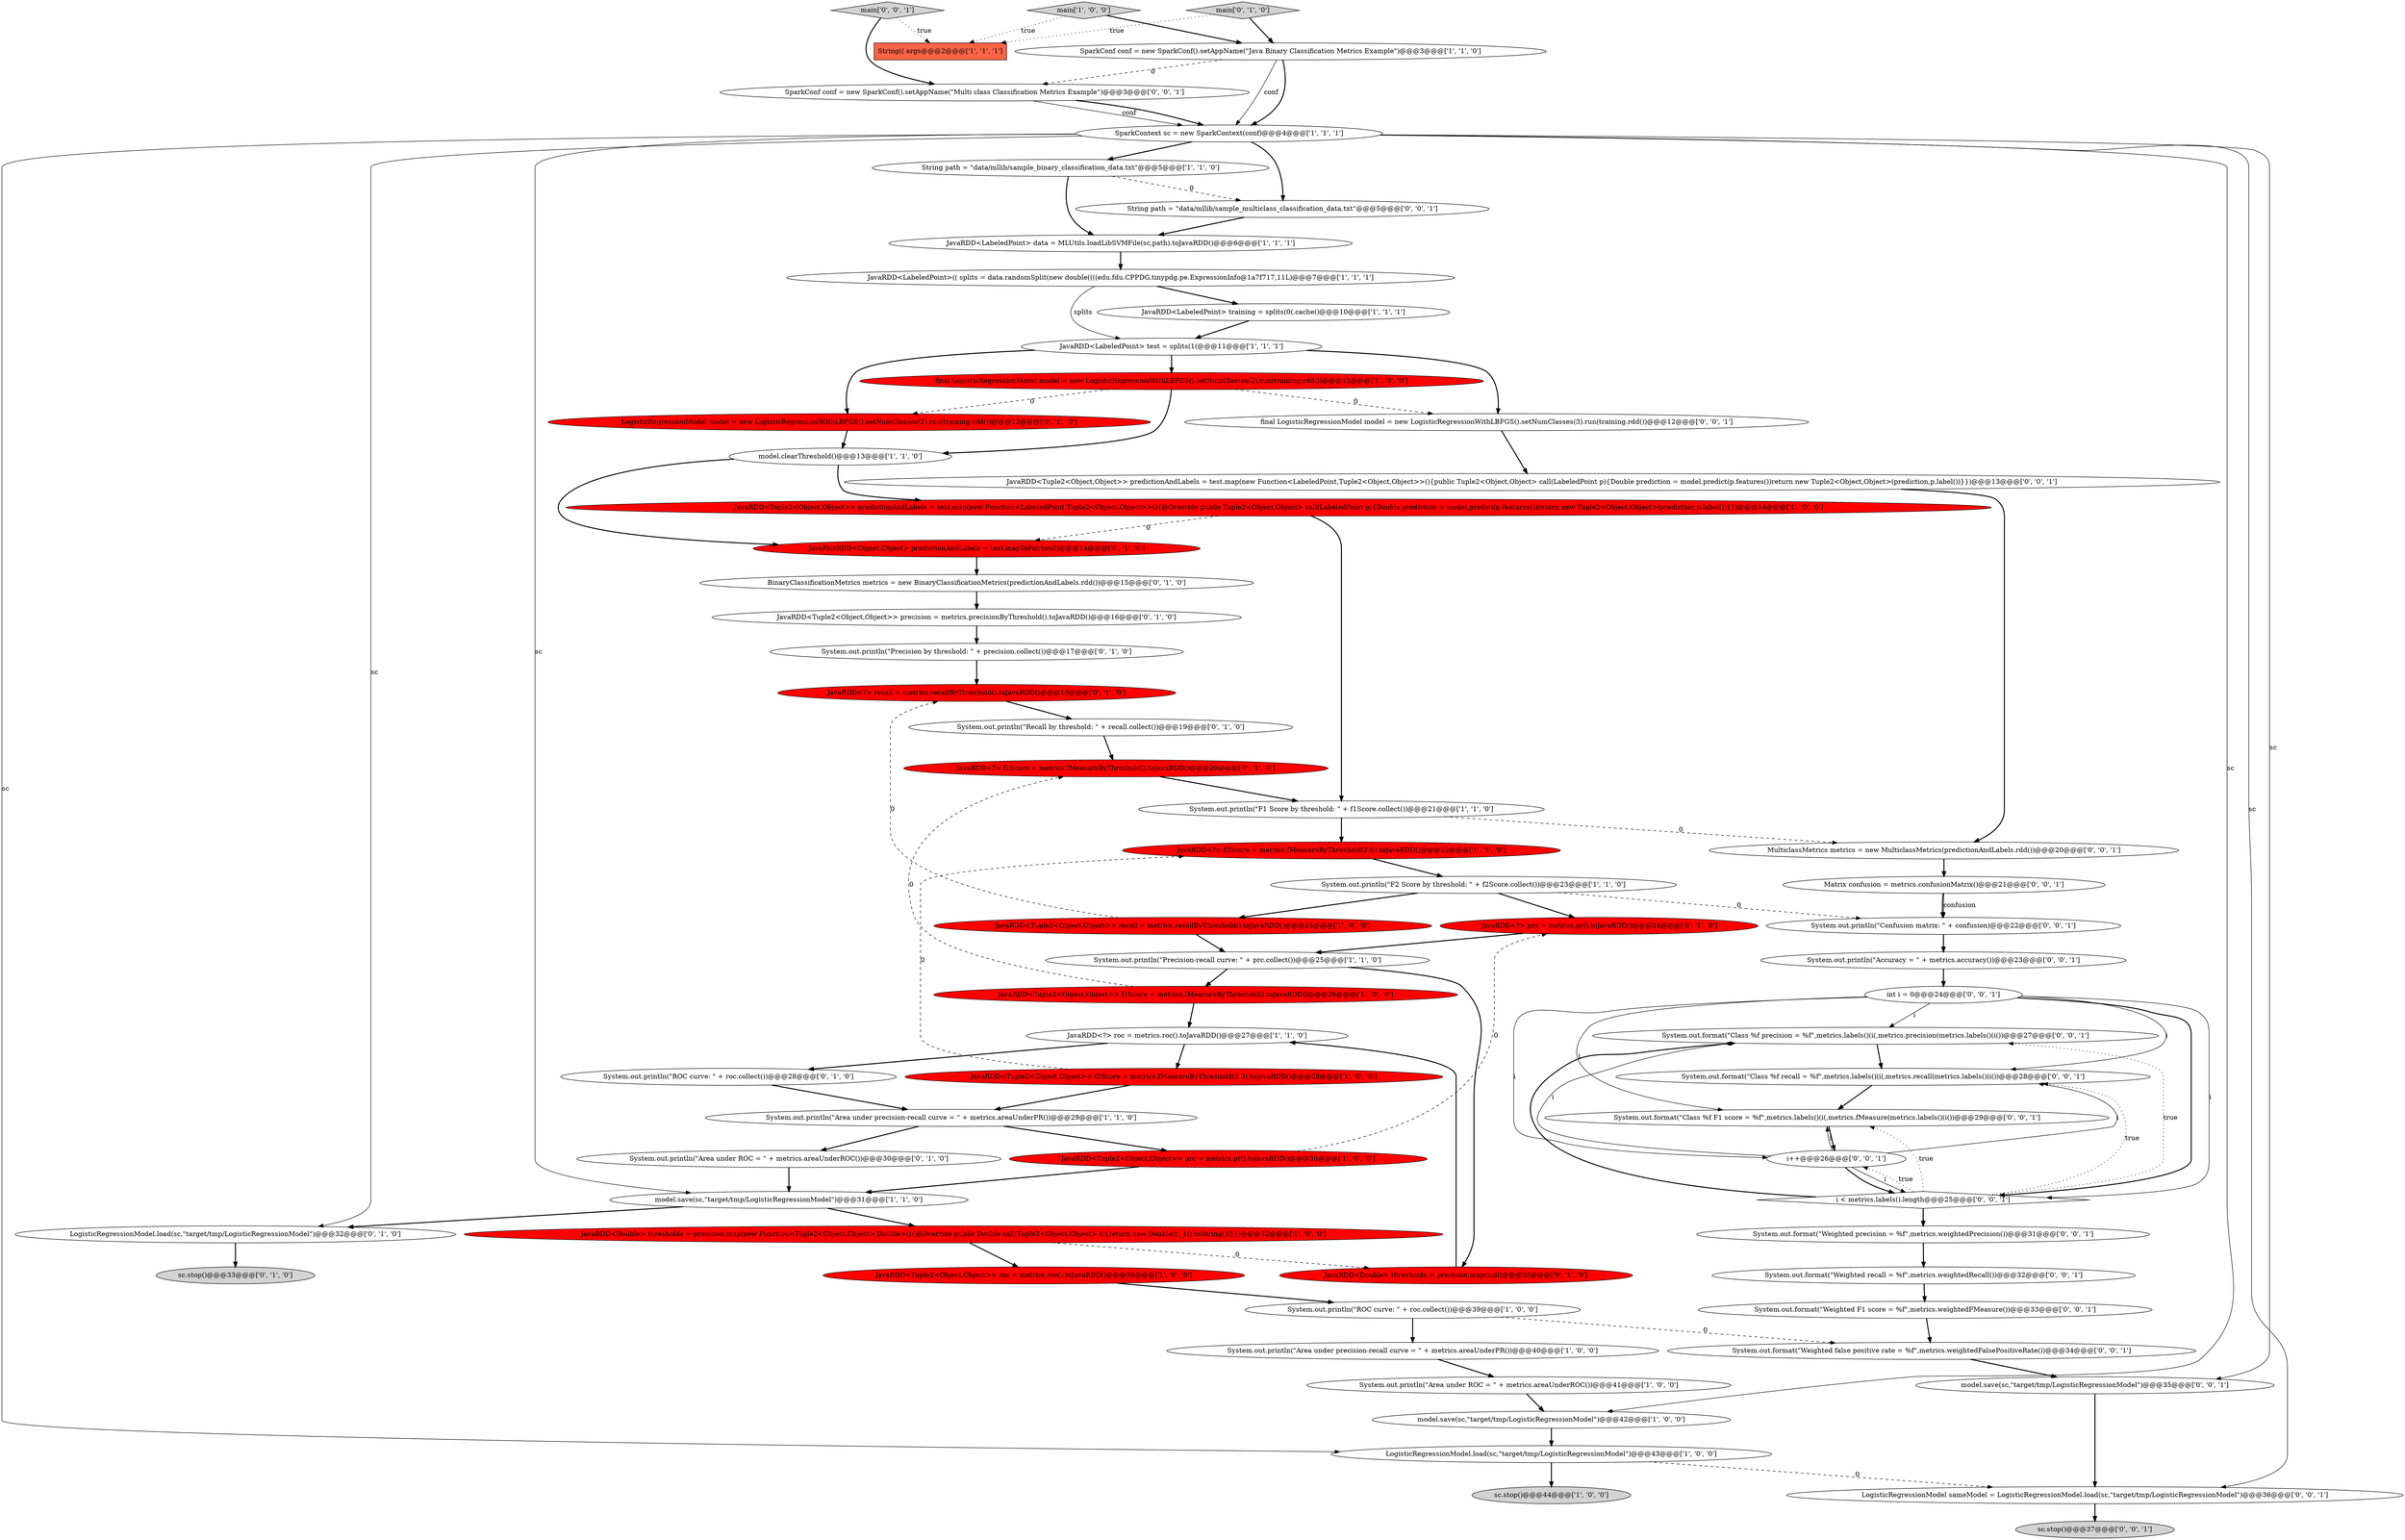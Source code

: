 digraph {
45 [style = filled, label = "JavaRDD<Tuple2<Object,Object>> precision = metrics.precisionByThreshold().toJavaRDD()@@@16@@@['0', '1', '0']", fillcolor = white, shape = ellipse image = "AAA0AAABBB2BBB"];
66 [style = filled, label = "System.out.println(\"Confusion matrix: \" + confusion)@@@22@@@['0', '0', '1']", fillcolor = white, shape = ellipse image = "AAA0AAABBB3BBB"];
21 [style = filled, label = "System.out.println(\"F2 Score by threshold: \" + f2Score.collect())@@@23@@@['1', '1', '0']", fillcolor = white, shape = ellipse image = "AAA0AAABBB1BBB"];
12 [style = filled, label = "sc.stop()@@@44@@@['1', '0', '0']", fillcolor = lightgray, shape = ellipse image = "AAA0AAABBB1BBB"];
42 [style = filled, label = "JavaPairRDD<Object,Object> predictionAndLabels = test.mapToPair(null)@@@14@@@['0', '1', '0']", fillcolor = red, shape = ellipse image = "AAA1AAABBB2BBB"];
22 [style = filled, label = "model.save(sc,\"target/tmp/LogisticRegressionModel\")@@@31@@@['1', '1', '0']", fillcolor = white, shape = ellipse image = "AAA0AAABBB1BBB"];
47 [style = filled, label = "final LogisticRegressionModel model = new LogisticRegressionWithLBFGS().setNumClasses(3).run(training.rdd())@@@12@@@['0', '0', '1']", fillcolor = white, shape = ellipse image = "AAA0AAABBB3BBB"];
51 [style = filled, label = "System.out.format(\"Weighted F1 score = %f\",metrics.weightedFMeasure())@@@33@@@['0', '0', '1']", fillcolor = white, shape = ellipse image = "AAA0AAABBB3BBB"];
1 [style = filled, label = "JavaRDD<Tuple2<Object,Object>> f1Score = metrics.fMeasureByThreshold().toJavaRDD()@@@26@@@['1', '0', '0']", fillcolor = red, shape = ellipse image = "AAA1AAABBB1BBB"];
52 [style = filled, label = "System.out.format(\"Weighted recall = %f\",metrics.weightedRecall())@@@32@@@['0', '0', '1']", fillcolor = white, shape = ellipse image = "AAA0AAABBB3BBB"];
7 [style = filled, label = "JavaRDD<LabeledPoint> data = MLUtils.loadLibSVMFile(sc,path).toJavaRDD()@@@6@@@['1', '1', '1']", fillcolor = white, shape = ellipse image = "AAA0AAABBB1BBB"];
53 [style = filled, label = "MulticlassMetrics metrics = new MulticlassMetrics(predictionAndLabels.rdd())@@@20@@@['0', '0', '1']", fillcolor = white, shape = ellipse image = "AAA0AAABBB3BBB"];
35 [style = filled, label = "System.out.println(\"Recall by threshold: \" + recall.collect())@@@19@@@['0', '1', '0']", fillcolor = white, shape = ellipse image = "AAA0AAABBB2BBB"];
59 [style = filled, label = "model.save(sc,\"target/tmp/LogisticRegressionModel\")@@@35@@@['0', '0', '1']", fillcolor = white, shape = ellipse image = "AAA0AAABBB3BBB"];
43 [style = filled, label = "System.out.println(\"ROC curve: \" + roc.collect())@@@28@@@['0', '1', '0']", fillcolor = white, shape = ellipse image = "AAA0AAABBB2BBB"];
17 [style = filled, label = "System.out.println(\"F1 Score by threshold: \" + f1Score.collect())@@@21@@@['1', '1', '0']", fillcolor = white, shape = ellipse image = "AAA0AAABBB1BBB"];
10 [style = filled, label = "System.out.println(\"Precision-recall curve: \" + prc.collect())@@@25@@@['1', '1', '0']", fillcolor = white, shape = ellipse image = "AAA0AAABBB1BBB"];
6 [style = filled, label = "main['1', '0', '0']", fillcolor = lightgray, shape = diamond image = "AAA0AAABBB1BBB"];
23 [style = filled, label = "JavaRDD<?> f2Score = metrics.fMeasureByThreshold(2.0).toJavaRDD()@@@22@@@['1', '1', '0']", fillcolor = red, shape = ellipse image = "AAA1AAABBB1BBB"];
29 [style = filled, label = "System.out.println(\"Area under precision-recall curve = \" + metrics.areaUnderPR())@@@40@@@['1', '0', '0']", fillcolor = white, shape = ellipse image = "AAA0AAABBB1BBB"];
0 [style = filled, label = "System.out.println(\"Area under ROC = \" + metrics.areaUnderROC())@@@41@@@['1', '0', '0']", fillcolor = white, shape = ellipse image = "AAA0AAABBB1BBB"];
48 [style = filled, label = "System.out.format(\"Class %f precision = %f\",metrics.labels()(i(,metrics.precision(metrics.labels()(i())@@@27@@@['0', '0', '1']", fillcolor = white, shape = ellipse image = "AAA0AAABBB3BBB"];
32 [style = filled, label = "sc.stop()@@@33@@@['0', '1', '0']", fillcolor = lightgray, shape = ellipse image = "AAA0AAABBB2BBB"];
44 [style = filled, label = "JavaRDD<?> f1Score = metrics.fMeasureByThreshold().toJavaRDD()@@@20@@@['0', '1', '0']", fillcolor = red, shape = ellipse image = "AAA1AAABBB2BBB"];
3 [style = filled, label = "JavaRDD<LabeledPoint> training = splits(0(.cache()@@@10@@@['1', '1', '1']", fillcolor = white, shape = ellipse image = "AAA0AAABBB1BBB"];
11 [style = filled, label = "JavaRDD<Tuple2<Object,Object>> prc = metrics.pr().toJavaRDD()@@@30@@@['1', '0', '0']", fillcolor = red, shape = ellipse image = "AAA1AAABBB1BBB"];
65 [style = filled, label = "i < metrics.labels().length@@@25@@@['0', '0', '1']", fillcolor = white, shape = diamond image = "AAA0AAABBB3BBB"];
2 [style = filled, label = "String path = \"data/mllib/sample_binary_classification_data.txt\"@@@5@@@['1', '1', '0']", fillcolor = white, shape = ellipse image = "AAA0AAABBB1BBB"];
39 [style = filled, label = "LogisticRegressionModel model = new LogisticRegressionWithLBFGS().setNumClasses(2).run(training.rdd())@@@12@@@['0', '1', '0']", fillcolor = red, shape = ellipse image = "AAA1AAABBB2BBB"];
63 [style = filled, label = "System.out.format(\"Weighted false positive rate = %f\",metrics.weightedFalsePositiveRate())@@@34@@@['0', '0', '1']", fillcolor = white, shape = ellipse image = "AAA0AAABBB3BBB"];
26 [style = filled, label = "System.out.println(\"Area under precision-recall curve = \" + metrics.areaUnderPR())@@@29@@@['1', '1', '0']", fillcolor = white, shape = ellipse image = "AAA0AAABBB1BBB"];
67 [style = filled, label = "i++@@@26@@@['0', '0', '1']", fillcolor = white, shape = ellipse image = "AAA0AAABBB3BBB"];
61 [style = filled, label = "main['0', '0', '1']", fillcolor = lightgray, shape = diamond image = "AAA0AAABBB3BBB"];
49 [style = filled, label = "System.out.format(\"Class %f recall = %f\",metrics.labels()(i(,metrics.recall(metrics.labels()(i())@@@28@@@['0', '0', '1']", fillcolor = white, shape = ellipse image = "AAA0AAABBB3BBB"];
57 [style = filled, label = "Matrix confusion = metrics.confusionMatrix()@@@21@@@['0', '0', '1']", fillcolor = white, shape = ellipse image = "AAA0AAABBB3BBB"];
36 [style = filled, label = "LogisticRegressionModel.load(sc,\"target/tmp/LogisticRegressionModel\")@@@32@@@['0', '1', '0']", fillcolor = white, shape = ellipse image = "AAA0AAABBB2BBB"];
58 [style = filled, label = "sc.stop()@@@37@@@['0', '0', '1']", fillcolor = lightgray, shape = ellipse image = "AAA0AAABBB3BBB"];
30 [style = filled, label = "SparkConf conf = new SparkConf().setAppName(\"Java Binary Classification Metrics Example\")@@@3@@@['1', '1', '0']", fillcolor = white, shape = ellipse image = "AAA0AAABBB1BBB"];
16 [style = filled, label = "model.save(sc,\"target/tmp/LogisticRegressionModel\")@@@42@@@['1', '0', '0']", fillcolor = white, shape = ellipse image = "AAA0AAABBB1BBB"];
25 [style = filled, label = "JavaRDD<Tuple2<Object,Object>> f2Score = metrics.fMeasureByThreshold(2.0).toJavaRDD()@@@28@@@['1', '0', '0']", fillcolor = red, shape = ellipse image = "AAA1AAABBB1BBB"];
40 [style = filled, label = "System.out.println(\"Precision by threshold: \" + precision.collect())@@@17@@@['0', '1', '0']", fillcolor = white, shape = ellipse image = "AAA0AAABBB2BBB"];
55 [style = filled, label = "JavaRDD<Tuple2<Object,Object>> predictionAndLabels = test.map(new Function<LabeledPoint,Tuple2<Object,Object>>(){public Tuple2<Object,Object> call(LabeledPoint p){Double prediction = model.predict(p.features())return new Tuple2<Object,Object>(prediction,p.label())}})@@@13@@@['0', '0', '1']", fillcolor = white, shape = ellipse image = "AAA0AAABBB3BBB"];
60 [style = filled, label = "LogisticRegressionModel sameModel = LogisticRegressionModel.load(sc,\"target/tmp/LogisticRegressionModel\")@@@36@@@['0', '0', '1']", fillcolor = white, shape = ellipse image = "AAA0AAABBB3BBB"];
64 [style = filled, label = "SparkConf conf = new SparkConf().setAppName(\"Multi class Classification Metrics Example\")@@@3@@@['0', '0', '1']", fillcolor = white, shape = ellipse image = "AAA0AAABBB3BBB"];
37 [style = filled, label = "System.out.println(\"Area under ROC = \" + metrics.areaUnderROC())@@@30@@@['0', '1', '0']", fillcolor = white, shape = ellipse image = "AAA0AAABBB2BBB"];
38 [style = filled, label = "JavaRDD<?> prc = metrics.pr().toJavaRDD()@@@24@@@['0', '1', '0']", fillcolor = red, shape = ellipse image = "AAA1AAABBB2BBB"];
34 [style = filled, label = "JavaRDD<Double> thresholds = precision.map(null)@@@26@@@['0', '1', '0']", fillcolor = red, shape = ellipse image = "AAA1AAABBB2BBB"];
9 [style = filled, label = "JavaRDD<Tuple2<Object,Object>> recall = metrics.recallByThreshold().toJavaRDD()@@@24@@@['1', '0', '0']", fillcolor = red, shape = ellipse image = "AAA1AAABBB1BBB"];
27 [style = filled, label = "String(( args@@@2@@@['1', '1', '1']", fillcolor = tomato, shape = box image = "AAA0AAABBB1BBB"];
20 [style = filled, label = "final LogisticRegressionModel model = new LogisticRegressionWithLBFGS().setNumClasses(2).run(training.rdd())@@@12@@@['1', '0', '0']", fillcolor = red, shape = ellipse image = "AAA1AAABBB1BBB"];
46 [style = filled, label = "System.out.format(\"Weighted precision = %f\",metrics.weightedPrecision())@@@31@@@['0', '0', '1']", fillcolor = white, shape = ellipse image = "AAA0AAABBB3BBB"];
18 [style = filled, label = "JavaRDD<LabeledPoint> test = splits(1(@@@11@@@['1', '1', '1']", fillcolor = white, shape = ellipse image = "AAA0AAABBB1BBB"];
33 [style = filled, label = "main['0', '1', '0']", fillcolor = lightgray, shape = diamond image = "AAA0AAABBB2BBB"];
14 [style = filled, label = "model.clearThreshold()@@@13@@@['1', '1', '0']", fillcolor = white, shape = ellipse image = "AAA0AAABBB1BBB"];
54 [style = filled, label = "System.out.println(\"Accuracy = \" + metrics.accuracy())@@@23@@@['0', '0', '1']", fillcolor = white, shape = ellipse image = "AAA0AAABBB3BBB"];
28 [style = filled, label = "JavaRDD<?> roc = metrics.roc().toJavaRDD()@@@27@@@['1', '1', '0']", fillcolor = white, shape = ellipse image = "AAA0AAABBB1BBB"];
13 [style = filled, label = "System.out.println(\"ROC curve: \" + roc.collect())@@@39@@@['1', '0', '0']", fillcolor = white, shape = ellipse image = "AAA0AAABBB1BBB"];
31 [style = filled, label = "BinaryClassificationMetrics metrics = new BinaryClassificationMetrics(predictionAndLabels.rdd())@@@15@@@['0', '1', '0']", fillcolor = white, shape = ellipse image = "AAA0AAABBB2BBB"];
8 [style = filled, label = "JavaRDD<LabeledPoint>(( splits = data.randomSplit(new double((((edu.fdu.CPPDG.tinypdg.pe.ExpressionInfo@1a7f717,11L)@@@7@@@['1', '1', '1']", fillcolor = white, shape = ellipse image = "AAA0AAABBB1BBB"];
4 [style = filled, label = "LogisticRegressionModel.load(sc,\"target/tmp/LogisticRegressionModel\")@@@43@@@['1', '0', '0']", fillcolor = white, shape = ellipse image = "AAA0AAABBB1BBB"];
5 [style = filled, label = "JavaRDD<Tuple2<Object,Object>> predictionAndLabels = test.map(new Function<LabeledPoint,Tuple2<Object,Object>>(){@Override public Tuple2<Object,Object> call(LabeledPoint p){Double prediction = model.predict(p.features())return new Tuple2<Object,Object>(prediction,p.label())}})@@@14@@@['1', '0', '0']", fillcolor = red, shape = ellipse image = "AAA1AAABBB1BBB"];
15 [style = filled, label = "JavaRDD<Tuple2<Object,Object>> roc = metrics.roc().toJavaRDD()@@@38@@@['1', '0', '0']", fillcolor = red, shape = ellipse image = "AAA1AAABBB1BBB"];
50 [style = filled, label = "int i = 0@@@24@@@['0', '0', '1']", fillcolor = white, shape = ellipse image = "AAA0AAABBB3BBB"];
56 [style = filled, label = "String path = \"data/mllib/sample_multiclass_classification_data.txt\"@@@5@@@['0', '0', '1']", fillcolor = white, shape = ellipse image = "AAA0AAABBB3BBB"];
41 [style = filled, label = "JavaRDD<?> recall = metrics.recallByThreshold().toJavaRDD()@@@18@@@['0', '1', '0']", fillcolor = red, shape = ellipse image = "AAA1AAABBB2BBB"];
62 [style = filled, label = "System.out.format(\"Class %f F1 score = %f\",metrics.labels()(i(,metrics.fMeasure(metrics.labels()(i())@@@29@@@['0', '0', '1']", fillcolor = white, shape = ellipse image = "AAA0AAABBB3BBB"];
19 [style = filled, label = "JavaRDD<Double> thresholds = precision.map(new Function<Tuple2<Object,Object>,Double>(){@Override public Double call(Tuple2<Object,Object> t){return new Double(t._1().toString())}})@@@32@@@['1', '0', '0']", fillcolor = red, shape = ellipse image = "AAA1AAABBB1BBB"];
24 [style = filled, label = "SparkContext sc = new SparkContext(conf)@@@4@@@['1', '1', '1']", fillcolor = white, shape = ellipse image = "AAA0AAABBB1BBB"];
50->48 [style = solid, label="i"];
21->66 [style = dashed, label="0"];
67->65 [style = solid, label="i"];
29->0 [style = bold, label=""];
64->24 [style = solid, label="conf"];
39->14 [style = bold, label=""];
65->48 [style = bold, label=""];
50->65 [style = solid, label="i"];
43->26 [style = bold, label=""];
9->10 [style = bold, label=""];
57->66 [style = solid, label="confusion"];
7->8 [style = bold, label=""];
1->44 [style = dashed, label="0"];
26->11 [style = bold, label=""];
61->64 [style = bold, label=""];
62->67 [style = bold, label=""];
21->38 [style = bold, label=""];
50->65 [style = bold, label=""];
3->18 [style = bold, label=""];
65->62 [style = dotted, label="true"];
24->22 [style = solid, label="sc"];
65->49 [style = dotted, label="true"];
19->34 [style = dashed, label="0"];
1->28 [style = bold, label=""];
28->43 [style = bold, label=""];
17->53 [style = dashed, label="0"];
61->27 [style = dotted, label="true"];
28->25 [style = bold, label=""];
9->41 [style = dashed, label="0"];
56->7 [style = bold, label=""];
20->39 [style = dashed, label="0"];
19->15 [style = bold, label=""];
20->47 [style = dashed, label="0"];
33->27 [style = dotted, label="true"];
67->62 [style = solid, label="i"];
15->13 [style = bold, label=""];
48->49 [style = bold, label=""];
59->60 [style = bold, label=""];
35->44 [style = bold, label=""];
24->36 [style = solid, label="sc"];
24->4 [style = solid, label="sc"];
2->56 [style = dashed, label="0"];
20->14 [style = bold, label=""];
42->31 [style = bold, label=""];
49->62 [style = bold, label=""];
24->60 [style = solid, label="sc"];
5->17 [style = bold, label=""];
44->17 [style = bold, label=""];
66->54 [style = bold, label=""];
18->20 [style = bold, label=""];
21->9 [style = bold, label=""];
10->34 [style = bold, label=""];
30->24 [style = solid, label="conf"];
65->67 [style = dotted, label="true"];
25->26 [style = bold, label=""];
67->48 [style = solid, label="i"];
33->30 [style = bold, label=""];
26->37 [style = bold, label=""];
52->51 [style = bold, label=""];
10->1 [style = bold, label=""];
65->46 [style = bold, label=""];
51->63 [style = bold, label=""];
50->67 [style = solid, label="i"];
50->49 [style = solid, label="i"];
24->56 [style = bold, label=""];
30->24 [style = bold, label=""];
0->16 [style = bold, label=""];
18->47 [style = bold, label=""];
22->19 [style = bold, label=""];
63->59 [style = bold, label=""];
57->66 [style = bold, label=""];
8->3 [style = bold, label=""];
14->42 [style = bold, label=""];
5->42 [style = dashed, label="0"];
24->16 [style = solid, label="sc"];
17->23 [style = bold, label=""];
34->28 [style = bold, label=""];
60->58 [style = bold, label=""];
37->22 [style = bold, label=""];
18->39 [style = bold, label=""];
11->22 [style = bold, label=""];
4->12 [style = bold, label=""];
13->63 [style = dashed, label="0"];
6->27 [style = dotted, label="true"];
16->4 [style = bold, label=""];
25->23 [style = dashed, label="0"];
45->40 [style = bold, label=""];
14->5 [style = bold, label=""];
41->35 [style = bold, label=""];
8->18 [style = solid, label="splits"];
30->64 [style = dashed, label="0"];
24->2 [style = bold, label=""];
38->10 [style = bold, label=""];
53->57 [style = bold, label=""];
36->32 [style = bold, label=""];
64->24 [style = bold, label=""];
67->65 [style = bold, label=""];
46->52 [style = bold, label=""];
24->59 [style = solid, label="sc"];
54->50 [style = bold, label=""];
11->38 [style = dashed, label="0"];
13->29 [style = bold, label=""];
47->55 [style = bold, label=""];
23->21 [style = bold, label=""];
4->60 [style = dashed, label="0"];
50->62 [style = solid, label="i"];
22->36 [style = bold, label=""];
55->53 [style = bold, label=""];
40->41 [style = bold, label=""];
65->48 [style = dotted, label="true"];
2->7 [style = bold, label=""];
31->45 [style = bold, label=""];
67->49 [style = solid, label="i"];
6->30 [style = bold, label=""];
}
